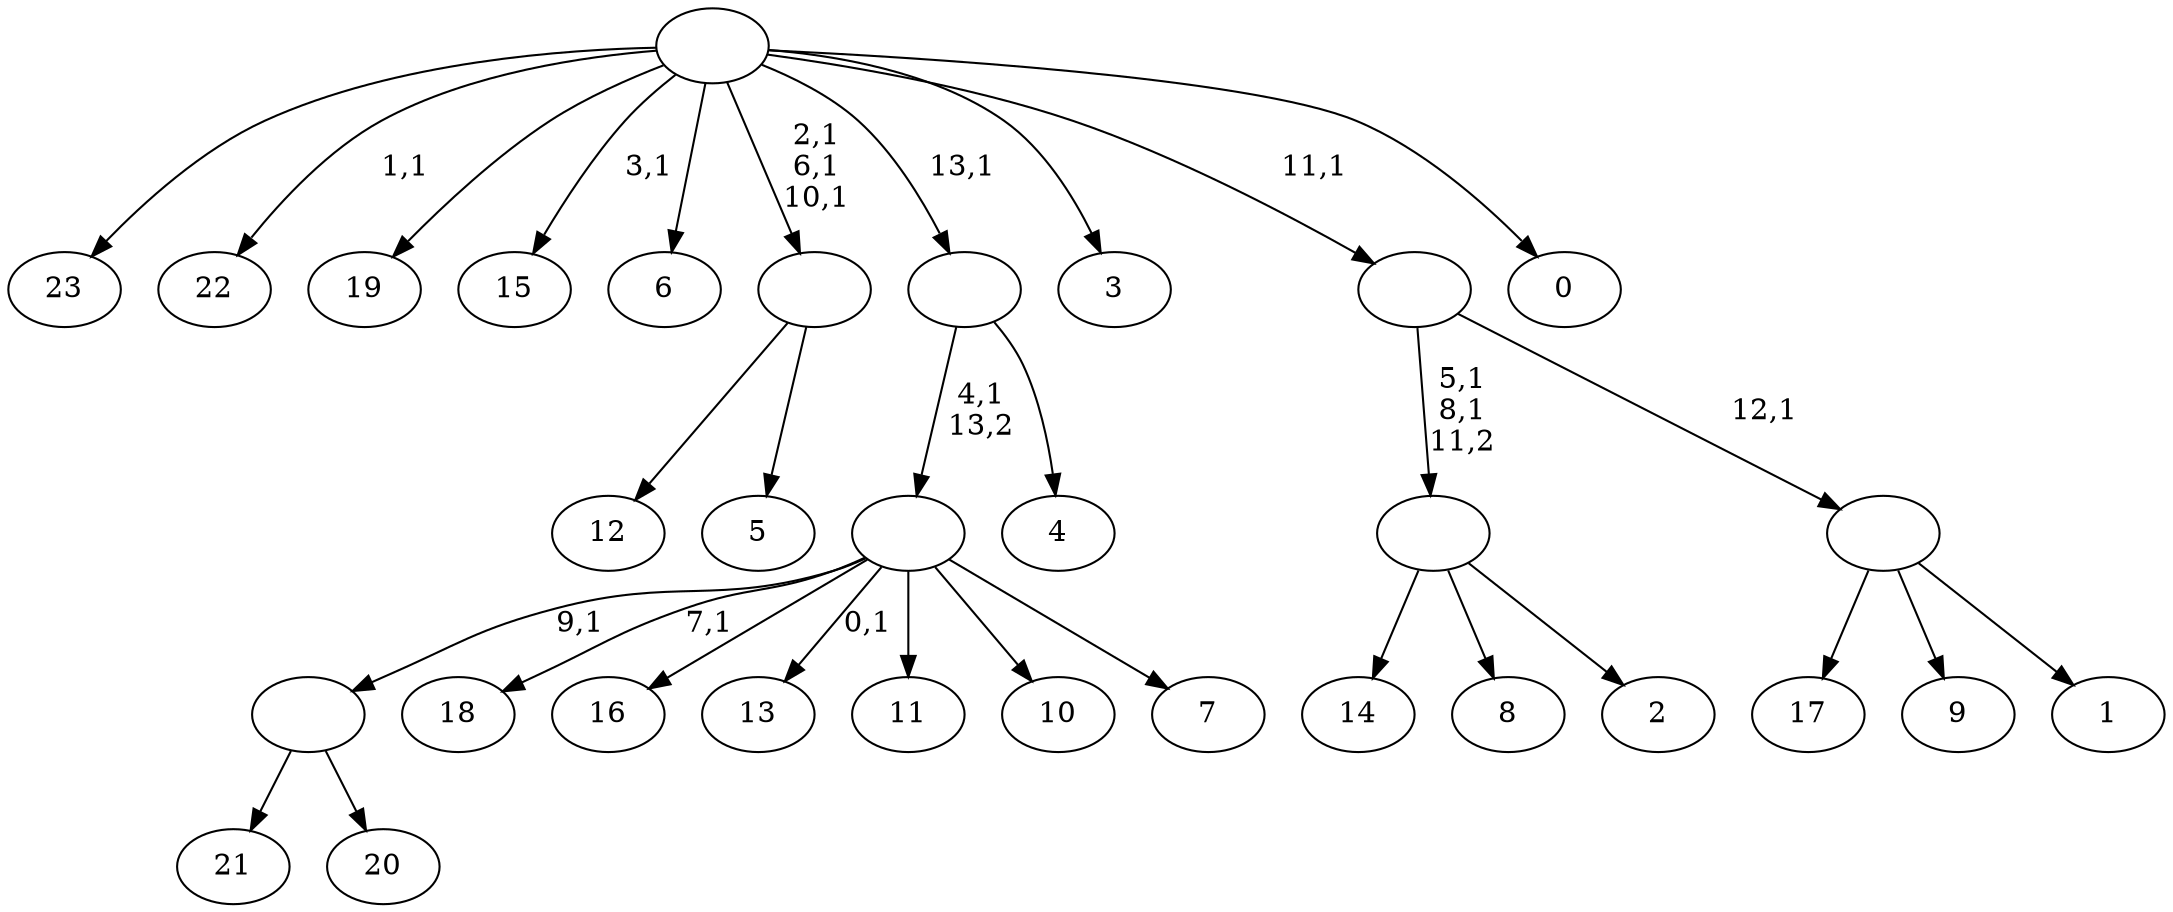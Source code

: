 digraph T {
	38 [label="23"]
	37 [label="22"]
	35 [label="21"]
	34 [label="20"]
	33 [label=""]
	32 [label="19"]
	31 [label="18"]
	29 [label="17"]
	28 [label="16"]
	27 [label="15"]
	25 [label="14"]
	24 [label="13"]
	22 [label="12"]
	21 [label="11"]
	20 [label="10"]
	19 [label="9"]
	18 [label="8"]
	17 [label="7"]
	16 [label=""]
	15 [label="6"]
	14 [label="5"]
	13 [label=""]
	10 [label="4"]
	9 [label=""]
	8 [label="3"]
	7 [label="2"]
	6 [label=""]
	4 [label="1"]
	3 [label=""]
	2 [label=""]
	1 [label="0"]
	0 [label=""]
	33 -> 35 [label=""]
	33 -> 34 [label=""]
	16 -> 24 [label="0,1"]
	16 -> 31 [label="7,1"]
	16 -> 33 [label="9,1"]
	16 -> 28 [label=""]
	16 -> 21 [label=""]
	16 -> 20 [label=""]
	16 -> 17 [label=""]
	13 -> 22 [label=""]
	13 -> 14 [label=""]
	9 -> 16 [label="4,1\n13,2"]
	9 -> 10 [label=""]
	6 -> 25 [label=""]
	6 -> 18 [label=""]
	6 -> 7 [label=""]
	3 -> 29 [label=""]
	3 -> 19 [label=""]
	3 -> 4 [label=""]
	2 -> 6 [label="5,1\n8,1\n11,2"]
	2 -> 3 [label="12,1"]
	0 -> 13 [label="2,1\n6,1\n10,1"]
	0 -> 27 [label="3,1"]
	0 -> 37 [label="1,1"]
	0 -> 38 [label=""]
	0 -> 32 [label=""]
	0 -> 15 [label=""]
	0 -> 9 [label="13,1"]
	0 -> 8 [label=""]
	0 -> 2 [label="11,1"]
	0 -> 1 [label=""]
}
